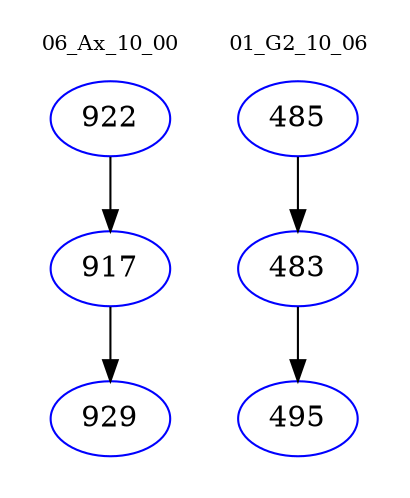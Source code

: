 digraph{
subgraph cluster_0 {
color = white
label = "06_Ax_10_00";
fontsize=10;
T0_922 [label="922", color="blue"]
T0_922 -> T0_917 [color="black"]
T0_917 [label="917", color="blue"]
T0_917 -> T0_929 [color="black"]
T0_929 [label="929", color="blue"]
}
subgraph cluster_1 {
color = white
label = "01_G2_10_06";
fontsize=10;
T1_485 [label="485", color="blue"]
T1_485 -> T1_483 [color="black"]
T1_483 [label="483", color="blue"]
T1_483 -> T1_495 [color="black"]
T1_495 [label="495", color="blue"]
}
}
